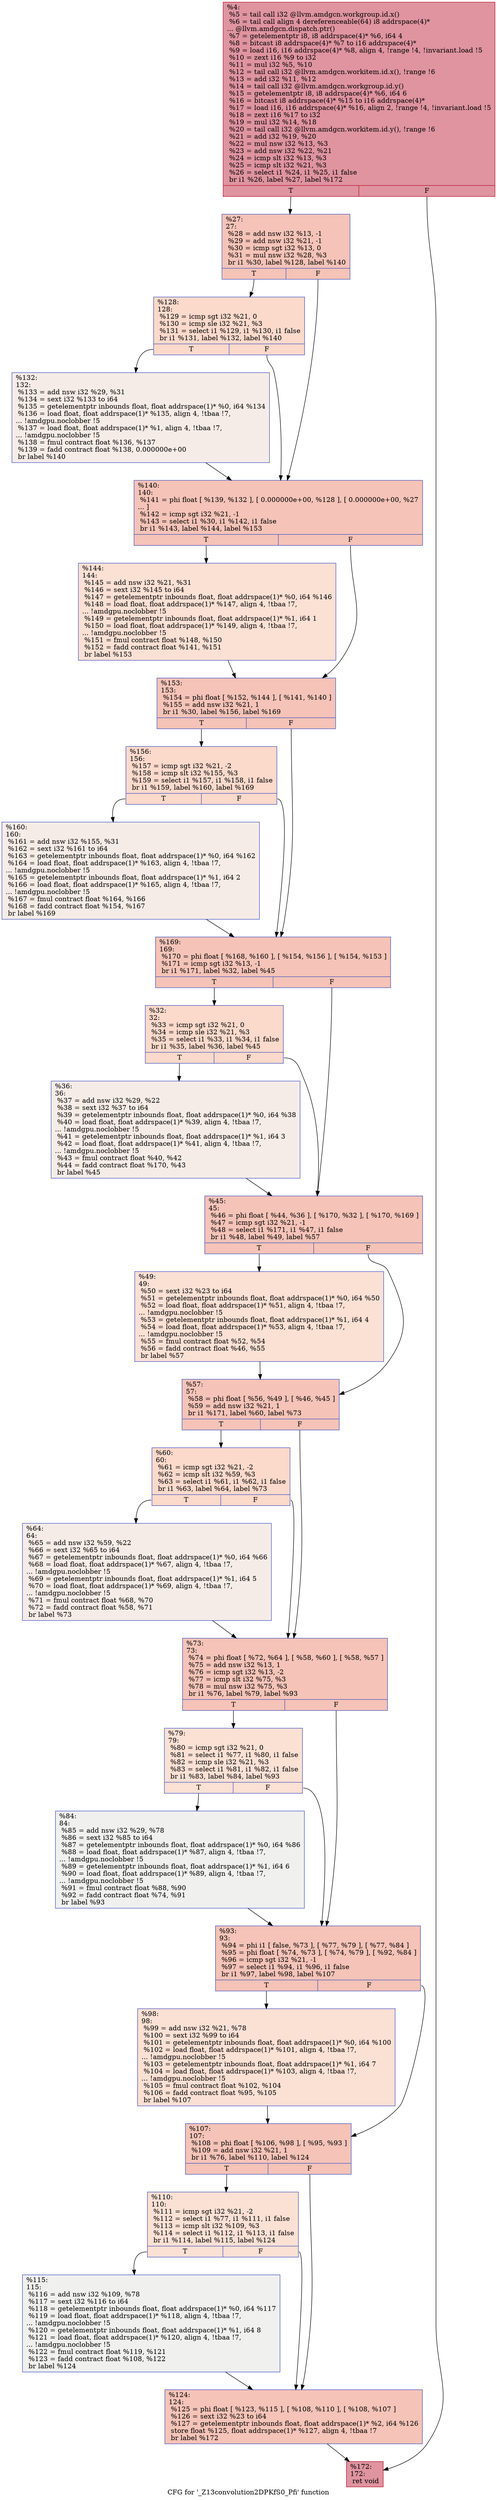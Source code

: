 digraph "CFG for '_Z13convolution2DPKfS0_Pfi' function" {
	label="CFG for '_Z13convolution2DPKfS0_Pfi' function";

	Node0x4802240 [shape=record,color="#b70d28ff", style=filled, fillcolor="#b70d2870",label="{%4:\l  %5 = tail call i32 @llvm.amdgcn.workgroup.id.x()\l  %6 = tail call align 4 dereferenceable(64) i8 addrspace(4)*\l... @llvm.amdgcn.dispatch.ptr()\l  %7 = getelementptr i8, i8 addrspace(4)* %6, i64 4\l  %8 = bitcast i8 addrspace(4)* %7 to i16 addrspace(4)*\l  %9 = load i16, i16 addrspace(4)* %8, align 4, !range !4, !invariant.load !5\l  %10 = zext i16 %9 to i32\l  %11 = mul i32 %5, %10\l  %12 = tail call i32 @llvm.amdgcn.workitem.id.x(), !range !6\l  %13 = add i32 %11, %12\l  %14 = tail call i32 @llvm.amdgcn.workgroup.id.y()\l  %15 = getelementptr i8, i8 addrspace(4)* %6, i64 6\l  %16 = bitcast i8 addrspace(4)* %15 to i16 addrspace(4)*\l  %17 = load i16, i16 addrspace(4)* %16, align 2, !range !4, !invariant.load !5\l  %18 = zext i16 %17 to i32\l  %19 = mul i32 %14, %18\l  %20 = tail call i32 @llvm.amdgcn.workitem.id.y(), !range !6\l  %21 = add i32 %19, %20\l  %22 = mul nsw i32 %13, %3\l  %23 = add nsw i32 %22, %21\l  %24 = icmp slt i32 %13, %3\l  %25 = icmp slt i32 %21, %3\l  %26 = select i1 %24, i1 %25, i1 false\l  br i1 %26, label %27, label %172\l|{<s0>T|<s1>F}}"];
	Node0x4802240:s0 -> Node0x4805e00;
	Node0x4802240:s1 -> Node0x4805e90;
	Node0x4805e00 [shape=record,color="#3d50c3ff", style=filled, fillcolor="#e8765c70",label="{%27:\l27:                                               \l  %28 = add nsw i32 %13, -1\l  %29 = add nsw i32 %21, -1\l  %30 = icmp sgt i32 %13, 0\l  %31 = mul nsw i32 %28, %3\l  br i1 %30, label %128, label %140\l|{<s0>T|<s1>F}}"];
	Node0x4805e00:s0 -> Node0x4806270;
	Node0x4805e00:s1 -> Node0x48062c0;
	Node0x4806400 [shape=record,color="#3d50c3ff", style=filled, fillcolor="#f7a88970",label="{%32:\l32:                                               \l  %33 = icmp sgt i32 %21, 0\l  %34 = icmp sle i32 %21, %3\l  %35 = select i1 %33, i1 %34, i1 false\l  br i1 %35, label %36, label %45\l|{<s0>T|<s1>F}}"];
	Node0x4806400:s0 -> Node0x4804440;
	Node0x4806400:s1 -> Node0x48067e0;
	Node0x4804440 [shape=record,color="#3d50c3ff", style=filled, fillcolor="#ead5c970",label="{%36:\l36:                                               \l  %37 = add nsw i32 %29, %22\l  %38 = sext i32 %37 to i64\l  %39 = getelementptr inbounds float, float addrspace(1)* %0, i64 %38\l  %40 = load float, float addrspace(1)* %39, align 4, !tbaa !7,\l... !amdgpu.noclobber !5\l  %41 = getelementptr inbounds float, float addrspace(1)* %1, i64 3\l  %42 = load float, float addrspace(1)* %41, align 4, !tbaa !7,\l... !amdgpu.noclobber !5\l  %43 = fmul contract float %40, %42\l  %44 = fadd contract float %170, %43\l  br label %45\l}"];
	Node0x4804440 -> Node0x48067e0;
	Node0x48067e0 [shape=record,color="#3d50c3ff", style=filled, fillcolor="#e8765c70",label="{%45:\l45:                                               \l  %46 = phi float [ %44, %36 ], [ %170, %32 ], [ %170, %169 ]\l  %47 = icmp sgt i32 %21, -1\l  %48 = select i1 %171, i1 %47, i1 false\l  br i1 %48, label %49, label %57\l|{<s0>T|<s1>F}}"];
	Node0x48067e0:s0 -> Node0x48078e0;
	Node0x48067e0:s1 -> Node0x4807970;
	Node0x48078e0 [shape=record,color="#3d50c3ff", style=filled, fillcolor="#f7b99e70",label="{%49:\l49:                                               \l  %50 = sext i32 %23 to i64\l  %51 = getelementptr inbounds float, float addrspace(1)* %0, i64 %50\l  %52 = load float, float addrspace(1)* %51, align 4, !tbaa !7,\l... !amdgpu.noclobber !5\l  %53 = getelementptr inbounds float, float addrspace(1)* %1, i64 4\l  %54 = load float, float addrspace(1)* %53, align 4, !tbaa !7,\l... !amdgpu.noclobber !5\l  %55 = fmul contract float %52, %54\l  %56 = fadd contract float %46, %55\l  br label %57\l}"];
	Node0x48078e0 -> Node0x4807970;
	Node0x4807970 [shape=record,color="#3d50c3ff", style=filled, fillcolor="#e8765c70",label="{%57:\l57:                                               \l  %58 = phi float [ %56, %49 ], [ %46, %45 ]\l  %59 = add nsw i32 %21, 1\l  br i1 %171, label %60, label %73\l|{<s0>T|<s1>F}}"];
	Node0x4807970:s0 -> Node0x4808080;
	Node0x4807970:s1 -> Node0x48080d0;
	Node0x4808080 [shape=record,color="#3d50c3ff", style=filled, fillcolor="#f7a88970",label="{%60:\l60:                                               \l  %61 = icmp sgt i32 %21, -2\l  %62 = icmp slt i32 %59, %3\l  %63 = select i1 %61, i1 %62, i1 false\l  br i1 %63, label %64, label %73\l|{<s0>T|<s1>F}}"];
	Node0x4808080:s0 -> Node0x4808410;
	Node0x4808080:s1 -> Node0x48080d0;
	Node0x4808410 [shape=record,color="#3d50c3ff", style=filled, fillcolor="#ead5c970",label="{%64:\l64:                                               \l  %65 = add nsw i32 %59, %22\l  %66 = sext i32 %65 to i64\l  %67 = getelementptr inbounds float, float addrspace(1)* %0, i64 %66\l  %68 = load float, float addrspace(1)* %67, align 4, !tbaa !7,\l... !amdgpu.noclobber !5\l  %69 = getelementptr inbounds float, float addrspace(1)* %1, i64 5\l  %70 = load float, float addrspace(1)* %69, align 4, !tbaa !7,\l... !amdgpu.noclobber !5\l  %71 = fmul contract float %68, %70\l  %72 = fadd contract float %58, %71\l  br label %73\l}"];
	Node0x4808410 -> Node0x48080d0;
	Node0x48080d0 [shape=record,color="#3d50c3ff", style=filled, fillcolor="#e8765c70",label="{%73:\l73:                                               \l  %74 = phi float [ %72, %64 ], [ %58, %60 ], [ %58, %57 ]\l  %75 = add nsw i32 %13, 1\l  %76 = icmp sgt i32 %13, -2\l  %77 = icmp slt i32 %75, %3\l  %78 = mul nsw i32 %75, %3\l  br i1 %76, label %79, label %93\l|{<s0>T|<s1>F}}"];
	Node0x48080d0:s0 -> Node0x4808f70;
	Node0x48080d0:s1 -> Node0x4808fc0;
	Node0x4808f70 [shape=record,color="#3d50c3ff", style=filled, fillcolor="#f7b99e70",label="{%79:\l79:                                               \l  %80 = icmp sgt i32 %21, 0\l  %81 = select i1 %77, i1 %80, i1 false\l  %82 = icmp sle i32 %21, %3\l  %83 = select i1 %81, i1 %82, i1 false\l  br i1 %83, label %84, label %93\l|{<s0>T|<s1>F}}"];
	Node0x4808f70:s0 -> Node0x4809380;
	Node0x4808f70:s1 -> Node0x4808fc0;
	Node0x4809380 [shape=record,color="#3d50c3ff", style=filled, fillcolor="#dedcdb70",label="{%84:\l84:                                               \l  %85 = add nsw i32 %29, %78\l  %86 = sext i32 %85 to i64\l  %87 = getelementptr inbounds float, float addrspace(1)* %0, i64 %86\l  %88 = load float, float addrspace(1)* %87, align 4, !tbaa !7,\l... !amdgpu.noclobber !5\l  %89 = getelementptr inbounds float, float addrspace(1)* %1, i64 6\l  %90 = load float, float addrspace(1)* %89, align 4, !tbaa !7,\l... !amdgpu.noclobber !5\l  %91 = fmul contract float %88, %90\l  %92 = fadd contract float %74, %91\l  br label %93\l}"];
	Node0x4809380 -> Node0x4808fc0;
	Node0x4808fc0 [shape=record,color="#3d50c3ff", style=filled, fillcolor="#e8765c70",label="{%93:\l93:                                               \l  %94 = phi i1 [ false, %73 ], [ %77, %79 ], [ %77, %84 ]\l  %95 = phi float [ %74, %73 ], [ %74, %79 ], [ %92, %84 ]\l  %96 = icmp sgt i32 %21, -1\l  %97 = select i1 %94, i1 %96, i1 false\l  br i1 %97, label %98, label %107\l|{<s0>T|<s1>F}}"];
	Node0x4808fc0:s0 -> Node0x4809c50;
	Node0x4808fc0:s1 -> Node0x4809ca0;
	Node0x4809c50 [shape=record,color="#3d50c3ff", style=filled, fillcolor="#f7b99e70",label="{%98:\l98:                                               \l  %99 = add nsw i32 %21, %78\l  %100 = sext i32 %99 to i64\l  %101 = getelementptr inbounds float, float addrspace(1)* %0, i64 %100\l  %102 = load float, float addrspace(1)* %101, align 4, !tbaa !7,\l... !amdgpu.noclobber !5\l  %103 = getelementptr inbounds float, float addrspace(1)* %1, i64 7\l  %104 = load float, float addrspace(1)* %103, align 4, !tbaa !7,\l... !amdgpu.noclobber !5\l  %105 = fmul contract float %102, %104\l  %106 = fadd contract float %95, %105\l  br label %107\l}"];
	Node0x4809c50 -> Node0x4809ca0;
	Node0x4809ca0 [shape=record,color="#3d50c3ff", style=filled, fillcolor="#e8765c70",label="{%107:\l107:                                              \l  %108 = phi float [ %106, %98 ], [ %95, %93 ]\l  %109 = add nsw i32 %21, 1\l  br i1 %76, label %110, label %124\l|{<s0>T|<s1>F}}"];
	Node0x4809ca0:s0 -> Node0x480a440;
	Node0x4809ca0:s1 -> Node0x480a490;
	Node0x480a440 [shape=record,color="#3d50c3ff", style=filled, fillcolor="#f7b99e70",label="{%110:\l110:                                              \l  %111 = icmp sgt i32 %21, -2\l  %112 = select i1 %77, i1 %111, i1 false\l  %113 = icmp slt i32 %109, %3\l  %114 = select i1 %112, i1 %113, i1 false\l  br i1 %114, label %115, label %124\l|{<s0>T|<s1>F}}"];
	Node0x480a440:s0 -> Node0x480a850;
	Node0x480a440:s1 -> Node0x480a490;
	Node0x480a850 [shape=record,color="#3d50c3ff", style=filled, fillcolor="#dedcdb70",label="{%115:\l115:                                              \l  %116 = add nsw i32 %109, %78\l  %117 = sext i32 %116 to i64\l  %118 = getelementptr inbounds float, float addrspace(1)* %0, i64 %117\l  %119 = load float, float addrspace(1)* %118, align 4, !tbaa !7,\l... !amdgpu.noclobber !5\l  %120 = getelementptr inbounds float, float addrspace(1)* %1, i64 8\l  %121 = load float, float addrspace(1)* %120, align 4, !tbaa !7,\l... !amdgpu.noclobber !5\l  %122 = fmul contract float %119, %121\l  %123 = fadd contract float %108, %122\l  br label %124\l}"];
	Node0x480a850 -> Node0x480a490;
	Node0x480a490 [shape=record,color="#3d50c3ff", style=filled, fillcolor="#e8765c70",label="{%124:\l124:                                              \l  %125 = phi float [ %123, %115 ], [ %108, %110 ], [ %108, %107 ]\l  %126 = sext i32 %23 to i64\l  %127 = getelementptr inbounds float, float addrspace(1)* %2, i64 %126\l  store float %125, float addrspace(1)* %127, align 4, !tbaa !7\l  br label %172\l}"];
	Node0x480a490 -> Node0x4805e90;
	Node0x4806270 [shape=record,color="#3d50c3ff", style=filled, fillcolor="#f7a88970",label="{%128:\l128:                                              \l  %129 = icmp sgt i32 %21, 0\l  %130 = icmp sle i32 %21, %3\l  %131 = select i1 %129, i1 %130, i1 false\l  br i1 %131, label %132, label %140\l|{<s0>T|<s1>F}}"];
	Node0x4806270:s0 -> Node0x48086e0;
	Node0x4806270:s1 -> Node0x48062c0;
	Node0x48086e0 [shape=record,color="#3d50c3ff", style=filled, fillcolor="#ead5c970",label="{%132:\l132:                                              \l  %133 = add nsw i32 %29, %31\l  %134 = sext i32 %133 to i64\l  %135 = getelementptr inbounds float, float addrspace(1)* %0, i64 %134\l  %136 = load float, float addrspace(1)* %135, align 4, !tbaa !7,\l... !amdgpu.noclobber !5\l  %137 = load float, float addrspace(1)* %1, align 4, !tbaa !7,\l... !amdgpu.noclobber !5\l  %138 = fmul contract float %136, %137\l  %139 = fadd contract float %138, 0.000000e+00\l  br label %140\l}"];
	Node0x48086e0 -> Node0x48062c0;
	Node0x48062c0 [shape=record,color="#3d50c3ff", style=filled, fillcolor="#e8765c70",label="{%140:\l140:                                              \l  %141 = phi float [ %139, %132 ], [ 0.000000e+00, %128 ], [ 0.000000e+00, %27\l... ]\l  %142 = icmp sgt i32 %21, -1\l  %143 = select i1 %30, i1 %142, i1 false\l  br i1 %143, label %144, label %153\l|{<s0>T|<s1>F}}"];
	Node0x48062c0:s0 -> Node0x480c890;
	Node0x48062c0:s1 -> Node0x480c8e0;
	Node0x480c890 [shape=record,color="#3d50c3ff", style=filled, fillcolor="#f7b99e70",label="{%144:\l144:                                              \l  %145 = add nsw i32 %21, %31\l  %146 = sext i32 %145 to i64\l  %147 = getelementptr inbounds float, float addrspace(1)* %0, i64 %146\l  %148 = load float, float addrspace(1)* %147, align 4, !tbaa !7,\l... !amdgpu.noclobber !5\l  %149 = getelementptr inbounds float, float addrspace(1)* %1, i64 1\l  %150 = load float, float addrspace(1)* %149, align 4, !tbaa !7,\l... !amdgpu.noclobber !5\l  %151 = fmul contract float %148, %150\l  %152 = fadd contract float %141, %151\l  br label %153\l}"];
	Node0x480c890 -> Node0x480c8e0;
	Node0x480c8e0 [shape=record,color="#3d50c3ff", style=filled, fillcolor="#e8765c70",label="{%153:\l153:                                              \l  %154 = phi float [ %152, %144 ], [ %141, %140 ]\l  %155 = add nsw i32 %21, 1\l  br i1 %30, label %156, label %169\l|{<s0>T|<s1>F}}"];
	Node0x480c8e0:s0 -> Node0x480d080;
	Node0x480c8e0:s1 -> Node0x4807610;
	Node0x480d080 [shape=record,color="#3d50c3ff", style=filled, fillcolor="#f7a88970",label="{%156:\l156:                                              \l  %157 = icmp sgt i32 %21, -2\l  %158 = icmp slt i32 %155, %3\l  %159 = select i1 %157, i1 %158, i1 false\l  br i1 %159, label %160, label %169\l|{<s0>T|<s1>F}}"];
	Node0x480d080:s0 -> Node0x480d350;
	Node0x480d080:s1 -> Node0x4807610;
	Node0x480d350 [shape=record,color="#3d50c3ff", style=filled, fillcolor="#ead5c970",label="{%160:\l160:                                              \l  %161 = add nsw i32 %155, %31\l  %162 = sext i32 %161 to i64\l  %163 = getelementptr inbounds float, float addrspace(1)* %0, i64 %162\l  %164 = load float, float addrspace(1)* %163, align 4, !tbaa !7,\l... !amdgpu.noclobber !5\l  %165 = getelementptr inbounds float, float addrspace(1)* %1, i64 2\l  %166 = load float, float addrspace(1)* %165, align 4, !tbaa !7,\l... !amdgpu.noclobber !5\l  %167 = fmul contract float %164, %166\l  %168 = fadd contract float %154, %167\l  br label %169\l}"];
	Node0x480d350 -> Node0x4807610;
	Node0x4807610 [shape=record,color="#3d50c3ff", style=filled, fillcolor="#e8765c70",label="{%169:\l169:                                              \l  %170 = phi float [ %168, %160 ], [ %154, %156 ], [ %154, %153 ]\l  %171 = icmp sgt i32 %13, -1\l  br i1 %171, label %32, label %45\l|{<s0>T|<s1>F}}"];
	Node0x4807610:s0 -> Node0x4806400;
	Node0x4807610:s1 -> Node0x48067e0;
	Node0x4805e90 [shape=record,color="#b70d28ff", style=filled, fillcolor="#b70d2870",label="{%172:\l172:                                              \l  ret void\l}"];
}
